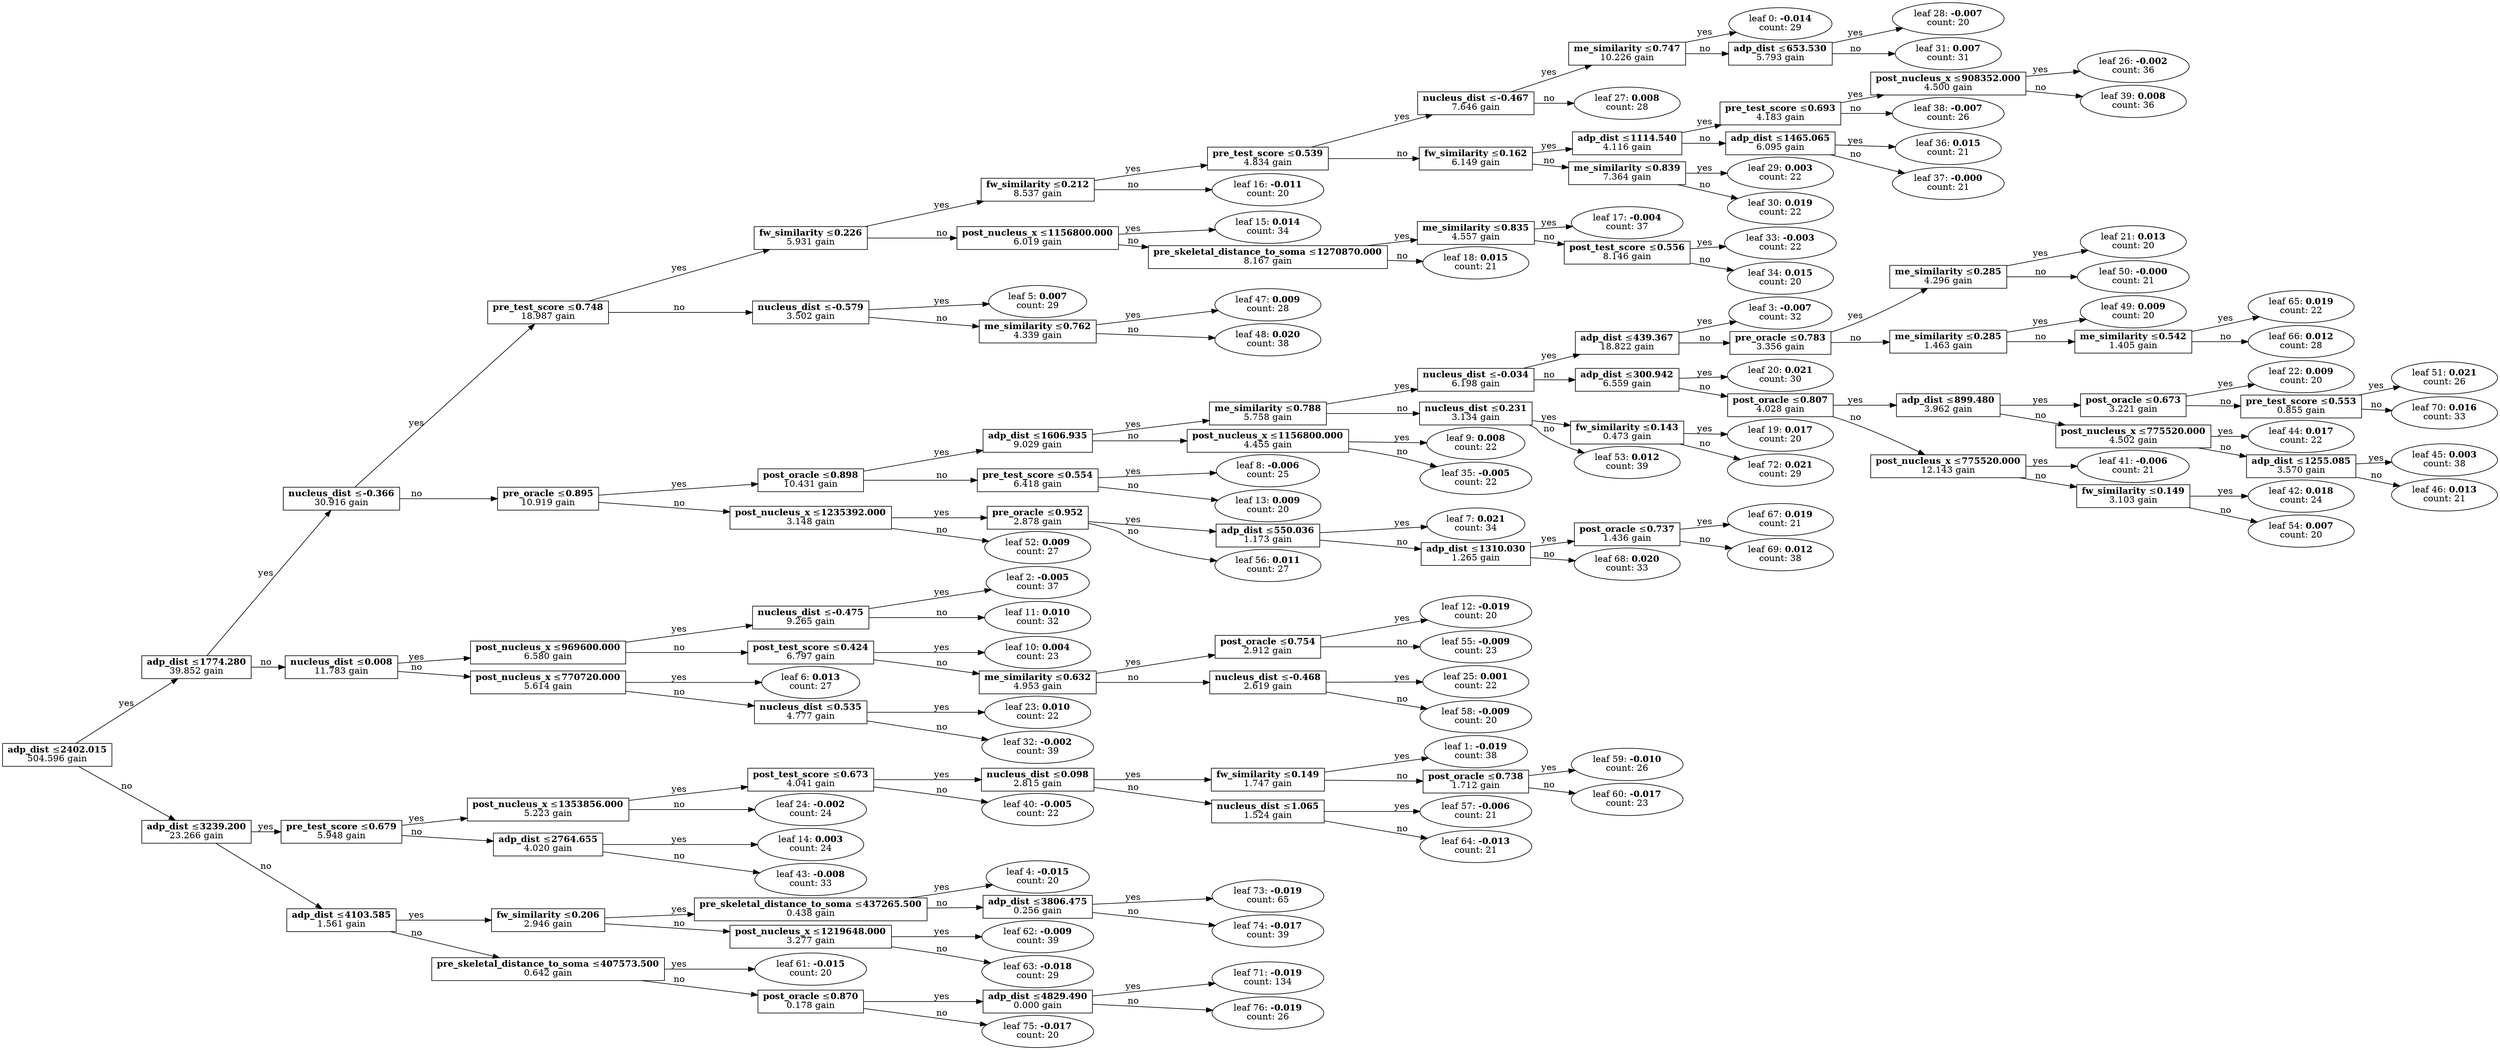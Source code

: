 digraph {
	graph [nodesep=0.05 rankdir=LR ranksep=0.3]
	split0 [label=<<B>adp_dist</B> &#8804;<B>2402.015</B><br/>504.596 gain> fillcolor=white shape=rectangle style=""]
	split1 [label=<<B>adp_dist</B> &#8804;<B>1774.280</B><br/>39.852 gain> fillcolor=white shape=rectangle style=""]
	split2 [label=<<B>nucleus_dist</B> &#8804;<B>-0.366</B><br/>30.916 gain> fillcolor=white shape=rectangle style=""]
	split4 [label=<<B>pre_test_score</B> &#8804;<B>0.748</B><br/>18.987 gain> fillcolor=white shape=rectangle style=""]
	split14 [label=<<B>fw_similarity</B> &#8804;<B>0.226</B><br/>5.931 gain> fillcolor=white shape=rectangle style=""]
	split15 [label=<<B>fw_similarity</B> &#8804;<B>0.212</B><br/>8.537 gain> fillcolor=white shape=rectangle style=""]
	split25 [label=<<B>pre_test_score</B> &#8804;<B>0.539</B><br/>4.834 gain> fillcolor=white shape=rectangle style=""]
	split26 [label=<<B>nucleus_dist</B> &#8804;<B>-0.467</B><br/>7.646 gain> fillcolor=white shape=rectangle style=""]
	split27 [label=<<B>me_similarity</B> &#8804;<B>0.747</B><br/>10.226 gain> fillcolor=white shape=rectangle style=""]
	leaf0 [label=<leaf 0: <B>-0.014</B><br/>count: 29>]
	split27 -> leaf0 [label=yes]
	split30 [label=<<B>adp_dist</B> &#8804;<B>653.530</B><br/>5.793 gain> fillcolor=white shape=rectangle style=""]
	leaf28 [label=<leaf 28: <B>-0.007</B><br/>count: 20>]
	split30 -> leaf28 [label=yes]
	leaf31 [label=<leaf 31: <B>0.007</B><br/>count: 31>]
	split30 -> leaf31 [label=no]
	split27 -> split30 [label=no]
	split26 -> split27 [label=yes]
	leaf27 [label=<leaf 27: <B>0.008</B><br/>count: 28>]
	split26 -> leaf27 [label=no]
	split25 -> split26 [label=yes]
	split28 [label=<<B>fw_similarity</B> &#8804;<B>0.162</B><br/>6.149 gain> fillcolor=white shape=rectangle style=""]
	split35 [label=<<B>adp_dist</B> &#8804;<B>1114.540</B><br/>4.116 gain> fillcolor=white shape=rectangle style=""]
	split37 [label=<<B>pre_test_score</B> &#8804;<B>0.693</B><br/>4.183 gain> fillcolor=white shape=rectangle style=""]
	split38 [label=<<B>post_nucleus_x</B> &#8804;<B>908352.000</B><br/>4.500 gain> fillcolor=white shape=rectangle style=""]
	leaf26 [label=<leaf 26: <B>-0.002</B><br/>count: 36>]
	split38 -> leaf26 [label=yes]
	leaf39 [label=<leaf 39: <B>0.008</B><br/>count: 36>]
	split38 -> leaf39 [label=no]
	split37 -> split38 [label=yes]
	leaf38 [label=<leaf 38: <B>-0.007</B><br/>count: 26>]
	split37 -> leaf38 [label=no]
	split35 -> split37 [label=yes]
	split36 [label=<<B>adp_dist</B> &#8804;<B>1465.065</B><br/>6.095 gain> fillcolor=white shape=rectangle style=""]
	leaf36 [label=<leaf 36: <B>0.015</B><br/>count: 21>]
	split36 -> leaf36 [label=yes]
	leaf37 [label=<leaf 37: <B>-0.000</B><br/>count: 21>]
	split36 -> leaf37 [label=no]
	split35 -> split36 [label=no]
	split28 -> split35 [label=yes]
	split29 [label=<<B>me_similarity</B> &#8804;<B>0.839</B><br/>7.364 gain> fillcolor=white shape=rectangle style=""]
	leaf29 [label=<leaf 29: <B>0.003</B><br/>count: 22>]
	split29 -> leaf29 [label=yes]
	leaf30 [label=<leaf 30: <B>0.019</B><br/>count: 22>]
	split29 -> leaf30 [label=no]
	split28 -> split29 [label=no]
	split25 -> split28 [label=no]
	split15 -> split25 [label=yes]
	leaf16 [label=<leaf 16: <B>-0.011</B><br/>count: 20>]
	split15 -> leaf16 [label=no]
	split14 -> split15 [label=yes]
	split16 [label=<<B>post_nucleus_x</B> &#8804;<B>1156800.000</B><br/>6.019 gain> fillcolor=white shape=rectangle style=""]
	leaf15 [label=<leaf 15: <B>0.014</B><br/>count: 34>]
	split16 -> leaf15 [label=yes]
	split17 [label=<<B>pre_skeletal_distance_to_soma</B> &#8804;<B>1270870.000</B><br/>8.167 gain> fillcolor=white shape=rectangle style=""]
	split32 [label=<<B>me_similarity</B> &#8804;<B>0.835</B><br/>4.557 gain> fillcolor=white shape=rectangle style=""]
	leaf17 [label=<leaf 17: <B>-0.004</B><br/>count: 37>]
	split32 -> leaf17 [label=yes]
	split33 [label=<<B>post_test_score</B> &#8804;<B>0.556</B><br/>8.146 gain> fillcolor=white shape=rectangle style=""]
	leaf33 [label=<leaf 33: <B>-0.003</B><br/>count: 22>]
	split33 -> leaf33 [label=yes]
	leaf34 [label=<leaf 34: <B>0.015</B><br/>count: 20>]
	split33 -> leaf34 [label=no]
	split32 -> split33 [label=no]
	split17 -> split32 [label=yes]
	leaf18 [label=<leaf 18: <B>0.015</B><br/>count: 21>]
	split17 -> leaf18 [label=no]
	split16 -> split17 [label=no]
	split14 -> split16 [label=no]
	split4 -> split14 [label=yes]
	split46 [label=<<B>nucleus_dist</B> &#8804;<B>-0.579</B><br/>3.502 gain> fillcolor=white shape=rectangle style=""]
	leaf5 [label=<leaf 5: <B>0.007</B><br/>count: 29>]
	split46 -> leaf5 [label=yes]
	split47 [label=<<B>me_similarity</B> &#8804;<B>0.762</B><br/>4.339 gain> fillcolor=white shape=rectangle style=""]
	leaf47 [label=<leaf 47: <B>0.009</B><br/>count: 28>]
	split47 -> leaf47 [label=yes]
	leaf48 [label=<leaf 48: <B>0.020</B><br/>count: 38>]
	split47 -> leaf48 [label=no]
	split46 -> split47 [label=no]
	split4 -> split46 [label=no]
	split2 -> split4 [label=yes]
	split6 [label=<<B>pre_oracle</B> &#8804;<B>0.895</B><br/>10.919 gain> fillcolor=white shape=rectangle style=""]
	split7 [label=<<B>post_oracle</B> &#8804;<B>0.898</B><br/>10.431 gain> fillcolor=white shape=rectangle style=""]
	split8 [label=<<B>adp_dist</B> &#8804;<B>1606.935</B><br/>9.029 gain> fillcolor=white shape=rectangle style=""]
	split18 [label=<<B>me_similarity</B> &#8804;<B>0.788</B><br/>5.758 gain> fillcolor=white shape=rectangle style=""]
	split19 [label=<<B>nucleus_dist</B> &#8804;<B>-0.034</B><br/>6.198 gain> fillcolor=white shape=rectangle style=""]
	split20 [label=<<B>adp_dist</B> &#8804;<B>439.367</B><br/>18.822 gain> fillcolor=white shape=rectangle style=""]
	leaf3 [label=<leaf 3: <B>-0.007</B><br/>count: 32>]
	split20 -> leaf3 [label=yes]
	split48 [label=<<B>pre_oracle</B> &#8804;<B>0.783</B><br/>3.356 gain> fillcolor=white shape=rectangle style=""]
	split49 [label=<<B>me_similarity</B> &#8804;<B>0.285</B><br/>4.296 gain> fillcolor=white shape=rectangle style=""]
	leaf21 [label=<leaf 21: <B>0.013</B><br/>count: 20>]
	split49 -> leaf21 [label=yes]
	leaf50 [label=<leaf 50: <B>-0.000</B><br/>count: 21>]
	split49 -> leaf50 [label=no]
	split48 -> split49 [label=yes]
	split64 [label=<<B>me_similarity</B> &#8804;<B>0.285</B><br/>1.463 gain> fillcolor=white shape=rectangle style=""]
	leaf49 [label=<leaf 49: <B>0.009</B><br/>count: 20>]
	split64 -> leaf49 [label=yes]
	split65 [label=<<B>me_similarity</B> &#8804;<B>0.542</B><br/>1.405 gain> fillcolor=white shape=rectangle style=""]
	leaf65 [label=<leaf 65: <B>0.019</B><br/>count: 22>]
	split65 -> leaf65 [label=yes]
	leaf66 [label=<leaf 66: <B>0.012</B><br/>count: 28>]
	split65 -> leaf66 [label=no]
	split64 -> split65 [label=no]
	split48 -> split64 [label=no]
	split20 -> split48 [label=no]
	split19 -> split20 [label=yes]
	split21 [label=<<B>adp_dist</B> &#8804;<B>300.942</B><br/>6.559 gain> fillcolor=white shape=rectangle style=""]
	leaf20 [label=<leaf 20: <B>0.021</B><br/>count: 30>]
	split21 -> leaf20 [label=yes]
	split40 [label=<<B>post_oracle</B> &#8804;<B>0.807</B><br/>4.028 gain> fillcolor=white shape=rectangle style=""]
	split43 [label=<<B>adp_dist</B> &#8804;<B>899.480</B><br/>3.962 gain> fillcolor=white shape=rectangle style=""]
	split50 [label=<<B>post_oracle</B> &#8804;<B>0.673</B><br/>3.221 gain> fillcolor=white shape=rectangle style=""]
	leaf22 [label=<leaf 22: <B>0.009</B><br/>count: 20>]
	split50 -> leaf22 [label=yes]
	split69 [label=<<B>pre_test_score</B> &#8804;<B>0.553</B><br/>0.855 gain> fillcolor=white shape=rectangle style=""]
	leaf51 [label=<leaf 51: <B>0.021</B><br/>count: 26>]
	split69 -> leaf51 [label=yes]
	leaf70 [label=<leaf 70: <B>0.016</B><br/>count: 33>]
	split69 -> leaf70 [label=no]
	split50 -> split69 [label=no]
	split43 -> split50 [label=yes]
	split44 [label=<<B>post_nucleus_x</B> &#8804;<B>775520.000</B><br/>4.502 gain> fillcolor=white shape=rectangle style=""]
	leaf44 [label=<leaf 44: <B>0.017</B><br/>count: 22>]
	split44 -> leaf44 [label=yes]
	split45 [label=<<B>adp_dist</B> &#8804;<B>1255.085</B><br/>3.570 gain> fillcolor=white shape=rectangle style=""]
	leaf45 [label=<leaf 45: <B>0.003</B><br/>count: 38>]
	split45 -> leaf45 [label=yes]
	leaf46 [label=<leaf 46: <B>0.013</B><br/>count: 21>]
	split45 -> leaf46 [label=no]
	split44 -> split45 [label=no]
	split43 -> split44 [label=no]
	split40 -> split43 [label=yes]
	split41 [label=<<B>post_nucleus_x</B> &#8804;<B>775520.000</B><br/>12.143 gain> fillcolor=white shape=rectangle style=""]
	leaf41 [label=<leaf 41: <B>-0.006</B><br/>count: 21>]
	split41 -> leaf41 [label=yes]
	split53 [label=<<B>fw_similarity</B> &#8804;<B>0.149</B><br/>3.103 gain> fillcolor=white shape=rectangle style=""]
	leaf42 [label=<leaf 42: <B>0.018</B><br/>count: 24>]
	split53 -> leaf42 [label=yes]
	leaf54 [label=<leaf 54: <B>0.007</B><br/>count: 20>]
	split53 -> leaf54 [label=no]
	split41 -> split53 [label=no]
	split40 -> split41 [label=no]
	split21 -> split40 [label=no]
	split19 -> split21 [label=no]
	split18 -> split19 [label=yes]
	split52 [label=<<B>nucleus_dist</B> &#8804;<B>0.231</B><br/>3.134 gain> fillcolor=white shape=rectangle style=""]
	split71 [label=<<B>fw_similarity</B> &#8804;<B>0.143</B><br/>0.473 gain> fillcolor=white shape=rectangle style=""]
	leaf19 [label=<leaf 19: <B>0.017</B><br/>count: 20>]
	split71 -> leaf19 [label=yes]
	leaf72 [label=<leaf 72: <B>0.021</B><br/>count: 29>]
	split71 -> leaf72 [label=no]
	split52 -> split71 [label=yes]
	leaf53 [label=<leaf 53: <B>0.012</B><br/>count: 39>]
	split52 -> leaf53 [label=no]
	split18 -> split52 [label=no]
	split8 -> split18 [label=yes]
	split34 [label=<<B>post_nucleus_x</B> &#8804;<B>1156800.000</B><br/>4.455 gain> fillcolor=white shape=rectangle style=""]
	leaf9 [label=<leaf 9: <B>0.008</B><br/>count: 22>]
	split34 -> leaf9 [label=yes]
	leaf35 [label=<leaf 35: <B>-0.005</B><br/>count: 22>]
	split34 -> leaf35 [label=no]
	split8 -> split34 [label=no]
	split7 -> split8 [label=yes]
	split12 [label=<<B>pre_test_score</B> &#8804;<B>0.554</B><br/>6.418 gain> fillcolor=white shape=rectangle style=""]
	leaf8 [label=<leaf 8: <B>-0.006</B><br/>count: 25>]
	split12 -> leaf8 [label=yes]
	leaf13 [label=<leaf 13: <B>0.009</B><br/>count: 20>]
	split12 -> leaf13 [label=no]
	split7 -> split12 [label=no]
	split6 -> split7 [label=yes]
	split51 [label=<<B>post_nucleus_x</B> &#8804;<B>1235392.000</B><br/>3.148 gain> fillcolor=white shape=rectangle style=""]
	split55 [label=<<B>pre_oracle</B> &#8804;<B>0.952</B><br/>2.878 gain> fillcolor=white shape=rectangle style=""]
	split66 [label=<<B>adp_dist</B> &#8804;<B>550.036</B><br/>1.173 gain> fillcolor=white shape=rectangle style=""]
	leaf7 [label=<leaf 7: <B>0.021</B><br/>count: 34>]
	split66 -> leaf7 [label=yes]
	split67 [label=<<B>adp_dist</B> &#8804;<B>1310.030</B><br/>1.265 gain> fillcolor=white shape=rectangle style=""]
	split68 [label=<<B>post_oracle</B> &#8804;<B>0.737</B><br/>1.436 gain> fillcolor=white shape=rectangle style=""]
	leaf67 [label=<leaf 67: <B>0.019</B><br/>count: 21>]
	split68 -> leaf67 [label=yes]
	leaf69 [label=<leaf 69: <B>0.012</B><br/>count: 38>]
	split68 -> leaf69 [label=no]
	split67 -> split68 [label=yes]
	leaf68 [label=<leaf 68: <B>0.020</B><br/>count: 33>]
	split67 -> leaf68 [label=no]
	split66 -> split67 [label=no]
	split55 -> split66 [label=yes]
	leaf56 [label=<leaf 56: <B>0.011</B><br/>count: 27>]
	split55 -> leaf56 [label=no]
	split51 -> split55 [label=yes]
	leaf52 [label=<leaf 52: <B>0.009</B><br/>count: 27>]
	split51 -> leaf52 [label=no]
	split6 -> split51 [label=no]
	split2 -> split6 [label=no]
	split1 -> split2 [label=yes]
	split5 [label=<<B>nucleus_dist</B> &#8804;<B>0.008</B><br/>11.783 gain> fillcolor=white shape=rectangle style=""]
	split9 [label=<<B>post_nucleus_x</B> &#8804;<B>969600.000</B><br/>6.580 gain> fillcolor=white shape=rectangle style=""]
	split10 [label=<<B>nucleus_dist</B> &#8804;<B>-0.475</B><br/>9.265 gain> fillcolor=white shape=rectangle style=""]
	leaf2 [label=<leaf 2: <B>-0.005</B><br/>count: 37>]
	split10 -> leaf2 [label=yes]
	leaf11 [label=<leaf 11: <B>0.010</B><br/>count: 32>]
	split10 -> leaf11 [label=no]
	split9 -> split10 [label=yes]
	split11 [label=<<B>post_test_score</B> &#8804;<B>0.424</B><br/>6.797 gain> fillcolor=white shape=rectangle style=""]
	leaf10 [label=<leaf 10: <B>0.004</B><br/>count: 23>]
	split11 -> leaf10 [label=yes]
	split24 [label=<<B>me_similarity</B> &#8804;<B>0.632</B><br/>4.953 gain> fillcolor=white shape=rectangle style=""]
	split54 [label=<<B>post_oracle</B> &#8804;<B>0.754</B><br/>2.912 gain> fillcolor=white shape=rectangle style=""]
	leaf12 [label=<leaf 12: <B>-0.019</B><br/>count: 20>]
	split54 -> leaf12 [label=yes]
	leaf55 [label=<leaf 55: <B>-0.009</B><br/>count: 23>]
	split54 -> leaf55 [label=no]
	split24 -> split54 [label=yes]
	split57 [label=<<B>nucleus_dist</B> &#8804;<B>-0.468</B><br/>2.619 gain> fillcolor=white shape=rectangle style=""]
	leaf25 [label=<leaf 25: <B>0.001</B><br/>count: 22>]
	split57 -> leaf25 [label=yes]
	leaf58 [label=<leaf 58: <B>-0.009</B><br/>count: 20>]
	split57 -> leaf58 [label=no]
	split24 -> split57 [label=no]
	split11 -> split24 [label=no]
	split9 -> split11 [label=no]
	split5 -> split9 [label=yes]
	split22 [label=<<B>post_nucleus_x</B> &#8804;<B>770720.000</B><br/>5.614 gain> fillcolor=white shape=rectangle style=""]
	leaf6 [label=<leaf 6: <B>0.013</B><br/>count: 27>]
	split22 -> leaf6 [label=yes]
	split31 [label=<<B>nucleus_dist</B> &#8804;<B>0.535</B><br/>4.777 gain> fillcolor=white shape=rectangle style=""]
	leaf23 [label=<leaf 23: <B>0.010</B><br/>count: 22>]
	split31 -> leaf23 [label=yes]
	leaf32 [label=<leaf 32: <B>-0.002</B><br/>count: 39>]
	split31 -> leaf32 [label=no]
	split22 -> split31 [label=no]
	split5 -> split22 [label=no]
	split1 -> split5 [label=no]
	split0 -> split1 [label=yes]
	split3 [label=<<B>adp_dist</B> &#8804;<B>3239.200</B><br/>23.266 gain> fillcolor=white shape=rectangle style=""]
	split13 [label=<<B>pre_test_score</B> &#8804;<B>0.679</B><br/>5.948 gain> fillcolor=white shape=rectangle style=""]
	split23 [label=<<B>post_nucleus_x</B> &#8804;<B>1353856.000</B><br/>5.223 gain> fillcolor=white shape=rectangle style=""]
	split39 [label=<<B>post_test_score</B> &#8804;<B>0.673</B><br/>4.041 gain> fillcolor=white shape=rectangle style=""]
	split56 [label=<<B>nucleus_dist</B> &#8804;<B>0.098</B><br/>2.815 gain> fillcolor=white shape=rectangle style=""]
	split58 [label=<<B>fw_similarity</B> &#8804;<B>0.149</B><br/>1.747 gain> fillcolor=white shape=rectangle style=""]
	leaf1 [label=<leaf 1: <B>-0.019</B><br/>count: 38>]
	split58 -> leaf1 [label=yes]
	split59 [label=<<B>post_oracle</B> &#8804;<B>0.738</B><br/>1.712 gain> fillcolor=white shape=rectangle style=""]
	leaf59 [label=<leaf 59: <B>-0.010</B><br/>count: 26>]
	split59 -> leaf59 [label=yes]
	leaf60 [label=<leaf 60: <B>-0.017</B><br/>count: 23>]
	split59 -> leaf60 [label=no]
	split58 -> split59 [label=no]
	split56 -> split58 [label=yes]
	split63 [label=<<B>nucleus_dist</B> &#8804;<B>1.065</B><br/>1.524 gain> fillcolor=white shape=rectangle style=""]
	leaf57 [label=<leaf 57: <B>-0.006</B><br/>count: 21>]
	split63 -> leaf57 [label=yes]
	leaf64 [label=<leaf 64: <B>-0.013</B><br/>count: 21>]
	split63 -> leaf64 [label=no]
	split56 -> split63 [label=no]
	split39 -> split56 [label=yes]
	leaf40 [label=<leaf 40: <B>-0.005</B><br/>count: 22>]
	split39 -> leaf40 [label=no]
	split23 -> split39 [label=yes]
	leaf24 [label=<leaf 24: <B>-0.002</B><br/>count: 24>]
	split23 -> leaf24 [label=no]
	split13 -> split23 [label=yes]
	split42 [label=<<B>adp_dist</B> &#8804;<B>2764.655</B><br/>4.020 gain> fillcolor=white shape=rectangle style=""]
	leaf14 [label=<leaf 14: <B>0.003</B><br/>count: 24>]
	split42 -> leaf14 [label=yes]
	leaf43 [label=<leaf 43: <B>-0.008</B><br/>count: 33>]
	split42 -> leaf43 [label=no]
	split13 -> split42 [label=no]
	split3 -> split13 [label=yes]
	split60 [label=<<B>adp_dist</B> &#8804;<B>4103.585</B><br/>1.561 gain> fillcolor=white shape=rectangle style=""]
	split61 [label=<<B>fw_similarity</B> &#8804;<B>0.206</B><br/>2.946 gain> fillcolor=white shape=rectangle style=""]
	split72 [label=<<B>pre_skeletal_distance_to_soma</B> &#8804;<B>437265.500</B><br/>0.438 gain> fillcolor=white shape=rectangle style=""]
	leaf4 [label=<leaf 4: <B>-0.015</B><br/>count: 20>]
	split72 -> leaf4 [label=yes]
	split73 [label=<<B>adp_dist</B> &#8804;<B>3806.475</B><br/>0.256 gain> fillcolor=white shape=rectangle style=""]
	leaf73 [label=<leaf 73: <B>-0.019</B><br/>count: 65>]
	split73 -> leaf73 [label=yes]
	leaf74 [label=<leaf 74: <B>-0.017</B><br/>count: 39>]
	split73 -> leaf74 [label=no]
	split72 -> split73 [label=no]
	split61 -> split72 [label=yes]
	split62 [label=<<B>post_nucleus_x</B> &#8804;<B>1219648.000</B><br/>3.277 gain> fillcolor=white shape=rectangle style=""]
	leaf62 [label=<leaf 62: <B>-0.009</B><br/>count: 39>]
	split62 -> leaf62 [label=yes]
	leaf63 [label=<leaf 63: <B>-0.018</B><br/>count: 29>]
	split62 -> leaf63 [label=no]
	split61 -> split62 [label=no]
	split60 -> split61 [label=yes]
	split70 [label=<<B>pre_skeletal_distance_to_soma</B> &#8804;<B>407573.500</B><br/>0.642 gain> fillcolor=white shape=rectangle style=""]
	leaf61 [label=<leaf 61: <B>-0.015</B><br/>count: 20>]
	split70 -> leaf61 [label=yes]
	split74 [label=<<B>post_oracle</B> &#8804;<B>0.870</B><br/>0.178 gain> fillcolor=white shape=rectangle style=""]
	split75 [label=<<B>adp_dist</B> &#8804;<B>4829.490</B><br/>0.000 gain> fillcolor=white shape=rectangle style=""]
	leaf71 [label=<leaf 71: <B>-0.019</B><br/>count: 134>]
	split75 -> leaf71 [label=yes]
	leaf76 [label=<leaf 76: <B>-0.019</B><br/>count: 26>]
	split75 -> leaf76 [label=no]
	split74 -> split75 [label=yes]
	leaf75 [label=<leaf 75: <B>-0.017</B><br/>count: 20>]
	split74 -> leaf75 [label=no]
	split70 -> split74 [label=no]
	split60 -> split70 [label=no]
	split3 -> split60 [label=no]
	split0 -> split3 [label=no]
}
